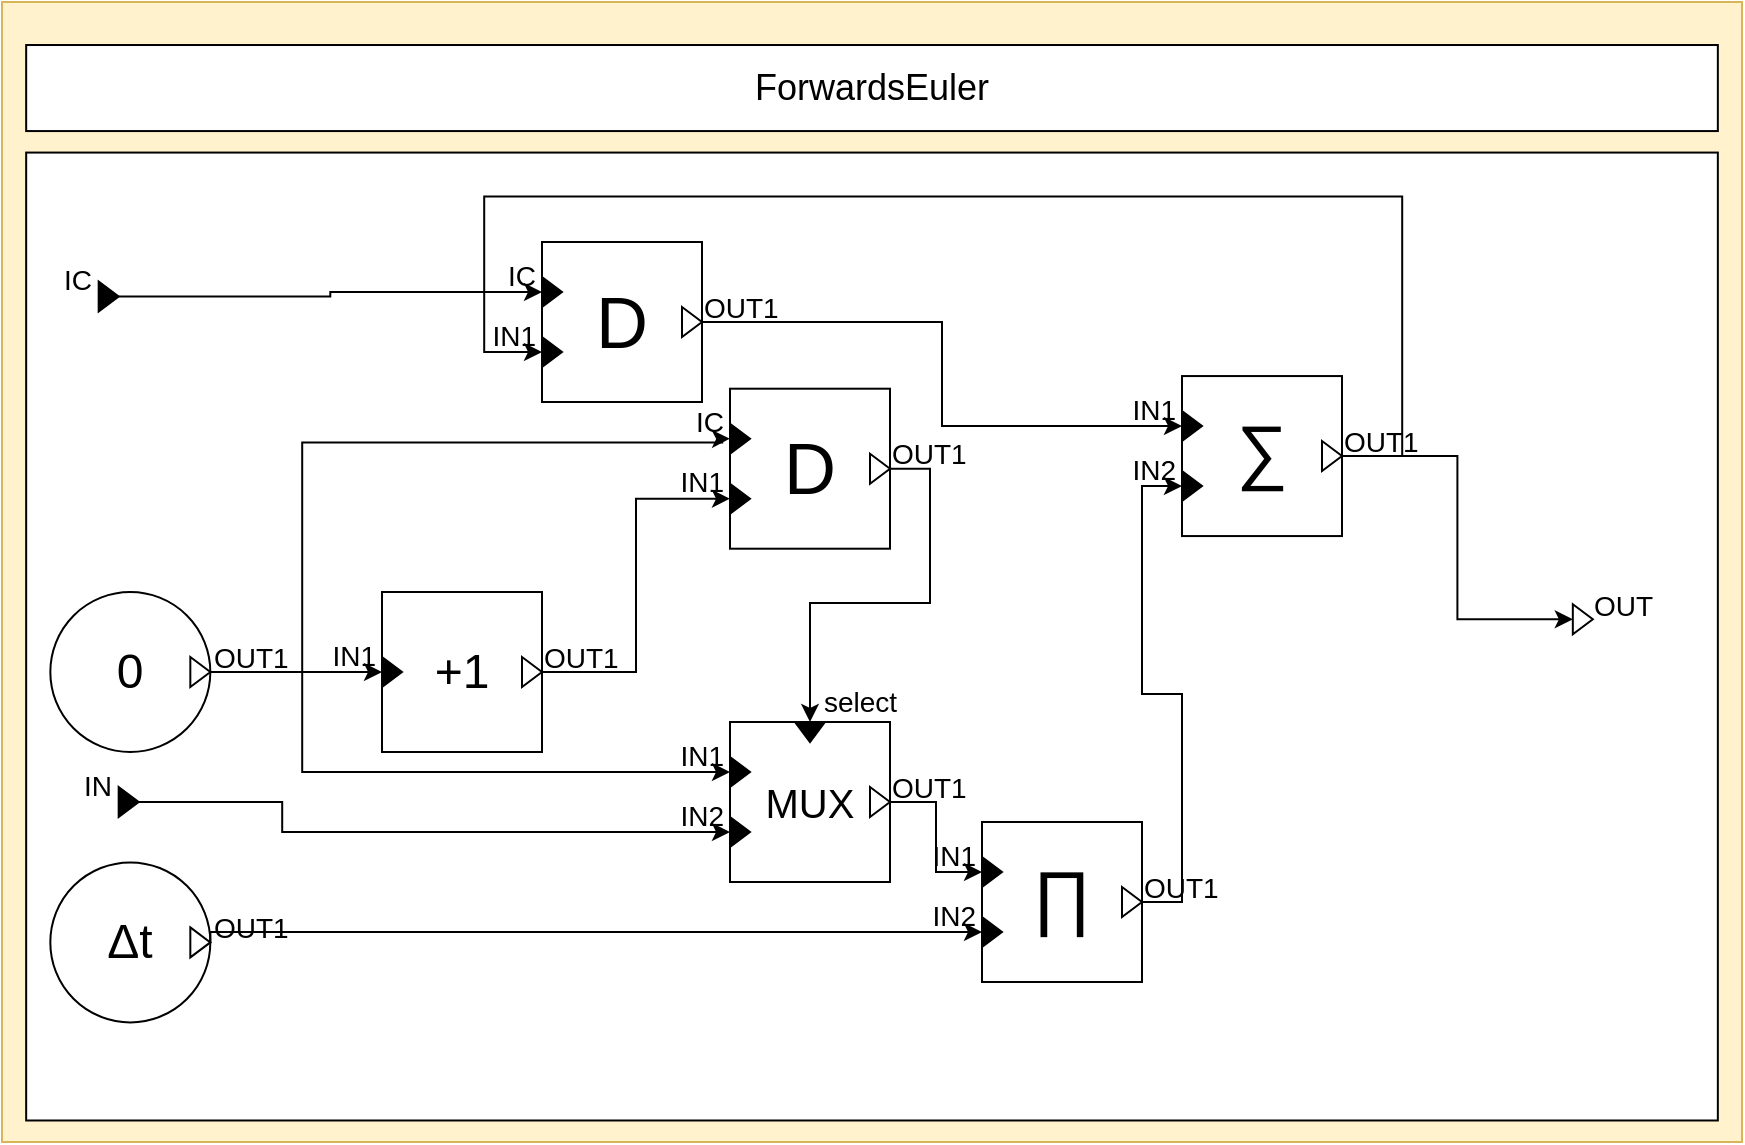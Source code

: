 <mxfile version="24.7.17">
  <diagram name="Page-1" id="kkGQVsVKUBM1ujhqkcZJ">
    <mxGraphModel dx="1434" dy="838" grid="1" gridSize="10" guides="1" tooltips="1" connect="1" arrows="1" fold="1" page="1" pageScale="1" pageWidth="827" pageHeight="1169" math="0" shadow="0">
      <root>
        <mxCell id="0" />
        <mxCell id="1" parent="0" />
        <object label="" placeholders="1" class_name="ForwardsEuler" id="VJJN_RWPSZKce4CWAGm1-210">
          <mxCell style="rounded=0;whiteSpace=wrap;html=1;fillColor=#fff2cc;strokeColor=#d6b656;container=0;connectable=0;allowArrows=0;treeFolding=0;moveCells=0;treeMoving=0;comic=0;rotatable=0;expand=1;autosize=1;resizeWidth=1;resizeHeight=1;metaEdit=1;" vertex="1" parent="1">
            <mxGeometry x="50" y="250" width="870" height="570" as="geometry">
              <mxRectangle x="40" y="400" width="50" height="40" as="alternateBounds" />
            </mxGeometry>
          </mxCell>
        </object>
        <object label="%class_name%" placeholders="1" id="VJJN_RWPSZKce4CWAGm1-211">
          <mxCell style="rounded=0;whiteSpace=wrap;html=1;fillColor=#ffffff;fontSize=18;connectable=0;allowArrows=0;rotatable=0;cloneable=0;deletable=0;" vertex="1" parent="VJJN_RWPSZKce4CWAGm1-210">
            <mxGeometry x="12.083" y="21.509" width="845.833" height="43.019" as="geometry" />
          </mxCell>
        </object>
        <mxCell id="VJJN_RWPSZKce4CWAGm1-212" value="" style="rounded=0;whiteSpace=wrap;html=1;fillColor=#ffffff;connectable=0;allowArrows=0;container=1;collapsible=0;portConstraintRotation=0;rotatable=0;cloneable=0;deletable=0;recursiveResize=0;" vertex="1" parent="VJJN_RWPSZKce4CWAGm1-210">
          <mxGeometry x="12.083" y="75.283" width="845.833" height="483.962" as="geometry">
            <mxRectangle x="10" y="70" width="50" height="40" as="alternateBounds" />
          </mxGeometry>
        </mxCell>
        <mxCell id="VJJN_RWPSZKce4CWAGm1-213" style="edgeStyle=orthogonalEdgeStyle;rounded=0;orthogonalLoop=1;jettySize=auto;html=1;exitX=1;exitY=0.5;exitDx=0;exitDy=0;entryX=0;entryY=0.5;entryDx=0;entryDy=0;" edge="1" parent="VJJN_RWPSZKce4CWAGm1-212" source="VJJN_RWPSZKce4CWAGm1-214" target="VJJN_RWPSZKce4CWAGm1-220">
          <mxGeometry relative="1" as="geometry" />
        </mxCell>
        <object label="%name%" placeholders="1" name="IC" class_name="InputPort" id="VJJN_RWPSZKce4CWAGm1-214">
          <mxCell style="triangle;fontSize=14;points=[[0,0.5],[1,0.5]];allowArrows=0;verticalAlign=middle;horizontal=1;spacingTop=0;align=right;spacingLeft=0;spacingRight=8;html=1;comic=0;treeFolding=0;treeMoving=0;resizable=0;movableLabel=1;spacing=2;aspect=fixed;fillColor=#000000;metaEdit=1;" vertex="1" parent="VJJN_RWPSZKce4CWAGm1-212">
            <mxGeometry x="36.25" y="64.528" width="10" height="15" as="geometry">
              <mxPoint x="-4" y="-8" as="offset" />
            </mxGeometry>
          </mxCell>
        </object>
        <mxCell id="VJJN_RWPSZKce4CWAGm1-277" style="edgeStyle=orthogonalEdgeStyle;rounded=0;orthogonalLoop=1;jettySize=auto;html=1;exitX=1;exitY=0.5;exitDx=0;exitDy=0;exitPerimeter=0;entryX=0;entryY=0.5;entryDx=0;entryDy=0;" edge="1" parent="VJJN_RWPSZKce4CWAGm1-212" source="VJJN_RWPSZKce4CWAGm1-216" target="VJJN_RWPSZKce4CWAGm1-272">
          <mxGeometry relative="1" as="geometry">
            <mxPoint x="337.917" y="314.717" as="targetPoint" />
            <Array as="points">
              <mxPoint x="128" y="325" />
              <mxPoint x="128" y="340" />
            </Array>
          </mxGeometry>
        </mxCell>
        <object label="%name%" placeholders="1" name="IN" class_name="InputPort" id="VJJN_RWPSZKce4CWAGm1-216">
          <mxCell style="triangle;fontSize=14;points=[[1,0.5,0,0,0]];allowArrows=0;verticalAlign=middle;horizontal=1;spacingTop=0;align=right;spacingLeft=0;spacingRight=8;html=1;comic=0;treeFolding=0;treeMoving=0;resizable=0;movableLabel=1;spacing=2;aspect=fixed;fillColor=#000000;metaEdit=1;" vertex="1" parent="VJJN_RWPSZKce4CWAGm1-212">
            <mxGeometry x="46.25" y="317.216" width="10" height="15" as="geometry">
              <mxPoint x="-4" y="-8" as="offset" />
            </mxGeometry>
          </mxCell>
        </object>
        <object label="%name%" placeholders="1" name="OUT" class_name="OutputPort" id="VJJN_RWPSZKce4CWAGm1-217">
          <mxCell style="triangle;fillColor=#ffffff;fontSize=14;points=[[0,0.5],[1,0.5]];allowArrows=0;verticalAlign=middle;horizontal=1;spacingTop=0;align=left;spacingLeft=4;spacingRight=0;html=1;comic=0;treeFolding=0;treeMoving=0;movable=1;resizable=0;rotatable=1;deletable=1;editable=1;connectable=1;movableLabel=1;spacing=2;aspect=fixed;metaEdit=1;" vertex="1" parent="VJJN_RWPSZKce4CWAGm1-212">
            <mxGeometry x="773.333" y="225.849" width="10" height="15" as="geometry">
              <mxPoint x="5" y="-7" as="offset" />
            </mxGeometry>
          </mxCell>
        </object>
        <object label="%symbol%" placeholders="1" symbol="D" class_name="DelayBlock" block_name="" id="VJJN_RWPSZKce4CWAGm1-218">
          <mxCell style="whiteSpace=wrap;html=1;aspect=fixed;comic=0;fillColor=#FFFFFF;fontSize=36;align=center;resizable=0;container=1;collapsible=0;points=[];allowArrows=0;metaEdit=1;connectable=0;" vertex="1" parent="VJJN_RWPSZKce4CWAGm1-212">
            <mxGeometry x="257.917" y="44.715" width="80" height="80" as="geometry" />
          </mxCell>
        </object>
        <object label="%name%" placeholders="1" name="OUT1" class_name="OutputPort" id="VJJN_RWPSZKce4CWAGm1-219">
          <mxCell style="triangle;fillColor=#ffffff;fontSize=14;points=[[1,0.5]];allowArrows=0;verticalAlign=middle;horizontal=1;spacingTop=0;align=left;spacingLeft=4;spacingRight=0;html=1;comic=0;treeFolding=0;treeMoving=0;movable=1;resizable=0;rotatable=1;deletable=1;editable=1;connectable=1;movableLabel=1;spacing=2;aspect=fixed;metaEdit=1;" vertex="1" parent="VJJN_RWPSZKce4CWAGm1-218">
            <mxGeometry x="70" y="32.5" width="10" height="15" as="geometry">
              <mxPoint x="5" y="-7" as="offset" />
            </mxGeometry>
          </mxCell>
        </object>
        <object label="%name%" placeholders="1" name="IC" class_name="InputPort" id="VJJN_RWPSZKce4CWAGm1-220">
          <mxCell style="triangle;fontSize=14;points=[[0,0.5]];allowArrows=0;verticalAlign=middle;horizontal=1;spacingTop=0;align=right;spacingLeft=0;spacingRight=8;html=1;comic=0;treeFolding=0;treeMoving=0;resizable=0;movableLabel=1;spacing=2;aspect=fixed;fillColor=#000000;metaEdit=1;" vertex="1" parent="VJJN_RWPSZKce4CWAGm1-218">
            <mxGeometry y="17.5" width="10" height="15" as="geometry">
              <mxPoint x="-4" y="-8" as="offset" />
            </mxGeometry>
          </mxCell>
        </object>
        <object label="%name%" placeholders="1" name="IN1" class_name="InputPort" id="VJJN_RWPSZKce4CWAGm1-221">
          <mxCell style="triangle;fontSize=14;points=[[0,0.5]];allowArrows=0;verticalAlign=middle;horizontal=1;spacingTop=0;align=right;spacingLeft=0;spacingRight=8;html=1;comic=0;treeFolding=0;treeMoving=0;resizable=0;movableLabel=1;spacing=2;aspect=fixed;fillColor=#000000;metaEdit=1;" vertex="1" parent="VJJN_RWPSZKce4CWAGm1-218">
            <mxGeometry y="47.5" width="10" height="15" as="geometry">
              <mxPoint x="-4" y="-8" as="offset" />
            </mxGeometry>
          </mxCell>
        </object>
        <object label="%symbol%" placeholders="1" block_name="" class_name="DeltaTBlock" symbol="&amp;#916;t" id="VJJN_RWPSZKce4CWAGm1-222">
          <mxCell style="ellipse;whiteSpace=wrap;html=1;comic=0;fillColor=#ffffff;fontSize=24;align=center;allowArrows=0;connectable=0;container=1;collapsible=0;recursiveResize=1;direction=west;resizable=0;metaEdit=1;" vertex="1" parent="VJJN_RWPSZKce4CWAGm1-212">
            <mxGeometry x="12.083" y="354.906" width="80" height="80" as="geometry" />
          </mxCell>
        </object>
        <object label="%name%" placeholders="1" name="OUT1" class_name="OutputPort" id="VJJN_RWPSZKce4CWAGm1-223">
          <mxCell style="triangle;fillColor=#ffffff;fontSize=14;points=[[1,0.5]];allowArrows=0;verticalAlign=middle;horizontal=1;spacingTop=0;align=left;spacingLeft=4;spacingRight=0;html=1;comic=0;treeFolding=0;treeMoving=0;movable=1;resizable=0;rotatable=1;deletable=1;editable=1;connectable=1;movableLabel=1;spacing=2;aspect=fixed;metaEdit=1;" vertex="1" parent="VJJN_RWPSZKce4CWAGm1-222">
            <mxGeometry x="70" y="32.5" width="10" height="15" as="geometry">
              <mxPoint x="6" y="-7" as="offset" />
            </mxGeometry>
          </mxCell>
        </object>
        <object label="%value%" placeholders="1" value="0" block_name="" class_name="ConstantBlock" id="VJJN_RWPSZKce4CWAGm1-228">
          <mxCell style="ellipse;whiteSpace=wrap;html=1;comic=0;fillColor=#ffffff;fontSize=24;align=center;allowArrows=0;connectable=0;container=1;collapsible=0;recursiveResize=1;direction=west;resizable=0;metaEdit=1;" vertex="1" parent="VJJN_RWPSZKce4CWAGm1-212">
            <mxGeometry x="12.083" y="219.714" width="80" height="80" as="geometry" />
          </mxCell>
        </object>
        <object label="%name%" placeholders="1" name="OUT1" class_name="OutputPort" id="VJJN_RWPSZKce4CWAGm1-229">
          <mxCell style="triangle;fillColor=#ffffff;fontSize=14;points=[[1,0.5]];allowArrows=0;verticalAlign=middle;horizontal=1;spacingTop=0;align=left;spacingLeft=4;spacingRight=0;html=1;comic=0;treeFolding=0;treeMoving=0;movable=1;resizable=0;rotatable=1;deletable=1;editable=1;connectable=1;movableLabel=1;spacing=2;aspect=fixed;metaEdit=1;" vertex="1" parent="VJJN_RWPSZKce4CWAGm1-228">
            <mxGeometry x="70" y="32.5" width="10" height="15" as="geometry">
              <mxPoint x="6" y="-7" as="offset" />
            </mxGeometry>
          </mxCell>
        </object>
        <object label="%symbol%" placeholders="1" symbol="&amp;prod;" class_name="ProductBlock" block_name="" numberOfInputs="2" id="VJJN_RWPSZKce4CWAGm1-231">
          <mxCell style="whiteSpace=wrap;html=1;aspect=fixed;comic=0;fillColor=#FFFFFF;fontSize=36;align=center;resizable=0;container=1;collapsible=0;points=[];allowArrows=0;spacingTop=-6;metaEdit=1;connectable=0;" vertex="1" parent="VJJN_RWPSZKce4CWAGm1-212">
            <mxGeometry x="477.917" y="334.713" width="80" height="80" as="geometry" />
          </mxCell>
        </object>
        <object label="%name%" placeholders="1" name="OUT1" class_name="OutputPort" id="VJJN_RWPSZKce4CWAGm1-232">
          <mxCell style="triangle;fillColor=#ffffff;fontSize=14;points=[[1,0.5]];allowArrows=0;verticalAlign=middle;horizontal=1;spacingTop=0;align=left;spacingLeft=4;spacingRight=0;html=1;comic=0;treeFolding=0;treeMoving=0;movable=1;resizable=0;rotatable=1;deletable=1;editable=1;connectable=1;movableLabel=1;spacing=2;aspect=fixed;metaEdit=1;" vertex="1" parent="VJJN_RWPSZKce4CWAGm1-231">
            <mxGeometry x="70" y="32.5" width="10" height="15" as="geometry">
              <mxPoint x="5" y="-7" as="offset" />
            </mxGeometry>
          </mxCell>
        </object>
        <object label="%name%" placeholders="1" name="IN1" class_name="InputPort" id="VJJN_RWPSZKce4CWAGm1-233">
          <mxCell style="triangle;fontSize=14;points=[[0,0.5]];allowArrows=0;verticalAlign=middle;horizontal=1;spacingTop=0;align=right;spacingLeft=0;spacingRight=8;html=1;comic=0;treeFolding=0;treeMoving=0;resizable=0;movableLabel=1;spacing=2;aspect=fixed;fillColor=#000000;metaEdit=1;" vertex="1" parent="VJJN_RWPSZKce4CWAGm1-231">
            <mxGeometry y="17.5" width="10" height="15" as="geometry">
              <mxPoint x="-4" y="-8" as="offset" />
            </mxGeometry>
          </mxCell>
        </object>
        <object label="%name%" placeholders="1" name="IN2" class_name="InputPort" id="VJJN_RWPSZKce4CWAGm1-234">
          <mxCell style="triangle;fontSize=14;points=[[0,0.5]];allowArrows=0;verticalAlign=middle;horizontal=1;spacingTop=0;align=right;spacingLeft=0;spacingRight=8;html=1;comic=0;treeFolding=0;treeMoving=0;resizable=0;movableLabel=1;spacing=2;aspect=fixed;fillColor=#000000;metaEdit=1;" vertex="1" parent="VJJN_RWPSZKce4CWAGm1-231">
            <mxGeometry y="47.5" width="10" height="15" as="geometry">
              <mxPoint x="-4" y="-8" as="offset" />
            </mxGeometry>
          </mxCell>
        </object>
        <mxCell id="VJJN_RWPSZKce4CWAGm1-236" style="edgeStyle=orthogonalEdgeStyle;rounded=0;orthogonalLoop=1;jettySize=auto;html=1;exitX=1;exitY=0.5;exitDx=0;exitDy=0;entryX=0;entryY=0.5;entryDx=0;entryDy=0;" edge="1" parent="VJJN_RWPSZKce4CWAGm1-212" source="VJJN_RWPSZKce4CWAGm1-223" target="VJJN_RWPSZKce4CWAGm1-234">
          <mxGeometry relative="1" as="geometry">
            <Array as="points">
              <mxPoint x="92" y="390" />
            </Array>
          </mxGeometry>
        </mxCell>
        <object label="%symbol%" placeholders="1" symbol="&amp;sum;" class_name="AdderBlock" block_name="" numberOfInputs="2" id="VJJN_RWPSZKce4CWAGm1-237">
          <mxCell style="whiteSpace=wrap;html=1;aspect=fixed;comic=0;fillColor=#FFFFFF;fontSize=36;align=center;resizable=0;container=1;collapsible=0;points=[];allowArrows=0;spacingTop=-6;metaEdit=1;connectable=0;" vertex="1" parent="VJJN_RWPSZKce4CWAGm1-212">
            <mxGeometry x="577.917" y="111.748" width="80" height="80" as="geometry" />
          </mxCell>
        </object>
        <object label="%name%" placeholders="1" name="OUT1" class_name="OutputPort" id="VJJN_RWPSZKce4CWAGm1-238">
          <mxCell style="triangle;fillColor=#ffffff;fontSize=14;points=[[1,0.5]];allowArrows=0;verticalAlign=middle;horizontal=1;spacingTop=0;align=left;spacingLeft=4;spacingRight=0;html=1;comic=0;treeFolding=0;treeMoving=0;movable=1;resizable=0;rotatable=1;deletable=1;editable=1;connectable=1;movableLabel=1;spacing=2;aspect=fixed;metaEdit=1;" vertex="1" parent="VJJN_RWPSZKce4CWAGm1-237">
            <mxGeometry x="70" y="32.5" width="10" height="15" as="geometry">
              <mxPoint x="5" y="-7" as="offset" />
            </mxGeometry>
          </mxCell>
        </object>
        <object label="%name%" placeholders="1" name="IN1" class_name="InputPort" id="VJJN_RWPSZKce4CWAGm1-239">
          <mxCell style="triangle;fontSize=14;points=[[0,0.5]];allowArrows=0;verticalAlign=middle;horizontal=1;spacingTop=0;align=right;spacingLeft=0;spacingRight=8;html=1;comic=0;treeFolding=0;treeMoving=0;resizable=0;movableLabel=1;spacing=2;aspect=fixed;fillColor=#000000;metaEdit=1;" vertex="1" parent="VJJN_RWPSZKce4CWAGm1-237">
            <mxGeometry y="17.5" width="10" height="15" as="geometry">
              <mxPoint x="-4" y="-8" as="offset" />
            </mxGeometry>
          </mxCell>
        </object>
        <object label="%name%" placeholders="1" name="IN2" class_name="InputPort" id="VJJN_RWPSZKce4CWAGm1-240">
          <mxCell style="triangle;fontSize=14;points=[[0,0.5]];allowArrows=0;verticalAlign=middle;horizontal=1;spacingTop=0;align=right;spacingLeft=0;spacingRight=8;html=1;comic=0;treeFolding=0;treeMoving=0;resizable=0;movableLabel=1;spacing=2;aspect=fixed;fillColor=#000000;metaEdit=1;" vertex="1" parent="VJJN_RWPSZKce4CWAGm1-237">
            <mxGeometry y="47.5" width="10" height="15" as="geometry">
              <mxPoint x="-4" y="-8" as="offset" />
            </mxGeometry>
          </mxCell>
        </object>
        <mxCell id="VJJN_RWPSZKce4CWAGm1-241" style="edgeStyle=orthogonalEdgeStyle;rounded=0;orthogonalLoop=1;jettySize=auto;html=1;exitX=1;exitY=0.5;exitDx=0;exitDy=0;entryX=0;entryY=0.5;entryDx=0;entryDy=0;" edge="1" parent="VJJN_RWPSZKce4CWAGm1-212" source="VJJN_RWPSZKce4CWAGm1-232" target="VJJN_RWPSZKce4CWAGm1-240">
          <mxGeometry relative="1" as="geometry" />
        </mxCell>
        <mxCell id="VJJN_RWPSZKce4CWAGm1-242" style="edgeStyle=orthogonalEdgeStyle;rounded=0;orthogonalLoop=1;jettySize=auto;html=1;exitX=1;exitY=0.5;exitDx=0;exitDy=0;entryX=0;entryY=0.5;entryDx=0;entryDy=0;" edge="1" parent="VJJN_RWPSZKce4CWAGm1-212" source="VJJN_RWPSZKce4CWAGm1-219" target="VJJN_RWPSZKce4CWAGm1-239">
          <mxGeometry relative="1" as="geometry" />
        </mxCell>
        <mxCell id="VJJN_RWPSZKce4CWAGm1-243" style="edgeStyle=orthogonalEdgeStyle;rounded=0;orthogonalLoop=1;jettySize=auto;html=1;exitX=1;exitY=0.5;exitDx=0;exitDy=0;entryX=0;entryY=0.5;entryDx=0;entryDy=0;" edge="1" parent="VJJN_RWPSZKce4CWAGm1-212" source="VJJN_RWPSZKce4CWAGm1-238" target="VJJN_RWPSZKce4CWAGm1-221">
          <mxGeometry relative="1" as="geometry">
            <Array as="points">
              <mxPoint x="688" y="152" />
              <mxPoint x="688" y="22" />
              <mxPoint x="229" y="22" />
              <mxPoint x="229" y="100" />
            </Array>
          </mxGeometry>
        </mxCell>
        <mxCell id="VJJN_RWPSZKce4CWAGm1-244" style="edgeStyle=orthogonalEdgeStyle;rounded=0;orthogonalLoop=1;jettySize=auto;html=1;exitX=1;exitY=0.5;exitDx=0;exitDy=0;entryX=0;entryY=0.5;entryDx=0;entryDy=0;" edge="1" parent="VJJN_RWPSZKce4CWAGm1-212" source="VJJN_RWPSZKce4CWAGm1-238" target="VJJN_RWPSZKce4CWAGm1-217">
          <mxGeometry relative="1" as="geometry" />
        </mxCell>
        <object label="%symbol%" placeholders="1" symbol="MUX" class_name="MultiplexerBlock" block_name="" id="VJJN_RWPSZKce4CWAGm1-269">
          <mxCell style="whiteSpace=wrap;html=1;aspect=fixed;comic=0;fillColor=#FFFFFF;fontSize=20;align=center;resizable=0;container=1;collapsible=0;points=[];allowArrows=0;metaEdit=1;connectable=0;" vertex="1" parent="VJJN_RWPSZKce4CWAGm1-212">
            <mxGeometry x="351.917" y="284.717" width="80" height="80" as="geometry" />
          </mxCell>
        </object>
        <object label="%name%" placeholders="1" name="OUT1" class_name="OutputPort" id="VJJN_RWPSZKce4CWAGm1-270">
          <mxCell style="triangle;fillColor=#ffffff;fontSize=14;points=[[1,0.5]];allowArrows=0;verticalAlign=middle;horizontal=1;spacingTop=0;align=left;spacingLeft=4;spacingRight=0;html=1;comic=0;treeFolding=0;treeMoving=0;movable=1;resizable=0;rotatable=1;deletable=1;editable=1;connectable=1;movableLabel=1;spacing=2;aspect=fixed;metaEdit=1;" vertex="1" parent="VJJN_RWPSZKce4CWAGm1-269">
            <mxGeometry x="70" y="32.5" width="10" height="15" as="geometry">
              <mxPoint x="5" y="-7" as="offset" />
            </mxGeometry>
          </mxCell>
        </object>
        <object label="%name%" placeholders="1" name="IN1" class_name="InputPort" id="VJJN_RWPSZKce4CWAGm1-271">
          <mxCell style="triangle;fontSize=14;points=[[0,0.5]];allowArrows=0;verticalAlign=middle;horizontal=1;spacingTop=0;align=right;spacingLeft=0;spacingRight=8;html=1;comic=0;treeFolding=0;treeMoving=0;resizable=0;movableLabel=1;spacing=2;aspect=fixed;fillColor=#000000;metaEdit=1;" vertex="1" parent="VJJN_RWPSZKce4CWAGm1-269">
            <mxGeometry y="17.5" width="10" height="15" as="geometry">
              <mxPoint x="-4" y="-8" as="offset" />
            </mxGeometry>
          </mxCell>
        </object>
        <object label="%name%" placeholders="1" name="IN2" class_name="InputPort" id="VJJN_RWPSZKce4CWAGm1-272">
          <mxCell style="triangle;fontSize=14;points=[[0,0.5]];allowArrows=0;verticalAlign=middle;horizontal=1;spacingTop=0;align=right;spacingLeft=0;spacingRight=8;html=1;comic=0;treeFolding=0;treeMoving=0;resizable=0;movableLabel=1;spacing=2;aspect=fixed;fillColor=#000000;metaEdit=1;" vertex="1" parent="VJJN_RWPSZKce4CWAGm1-269">
            <mxGeometry y="47.5" width="10" height="15" as="geometry">
              <mxPoint x="-4" y="-8" as="offset" />
            </mxGeometry>
          </mxCell>
        </object>
        <object label="%name%" placeholders="1" name="select" class_name="InputPort" id="VJJN_RWPSZKce4CWAGm1-273">
          <mxCell style="triangle;fontSize=14;points=[[0,0.5]];allowArrows=0;verticalAlign=middle;horizontal=1;spacingTop=0;align=left;spacingLeft=2;spacingRight=0;html=1;comic=0;treeFolding=0;treeMoving=0;resizable=0;movableLabel=1;spacing=2;aspect=fixed;fillColor=#000000;direction=south;metaEdit=1;" vertex="1" parent="VJJN_RWPSZKce4CWAGm1-269">
            <mxGeometry x="32.5" width="15" height="10" as="geometry">
              <mxPoint x="10" y="-15" as="offset" />
            </mxGeometry>
          </mxCell>
        </object>
        <mxCell id="VJJN_RWPSZKce4CWAGm1-276" style="edgeStyle=orthogonalEdgeStyle;rounded=0;orthogonalLoop=1;jettySize=auto;html=1;exitX=1;exitY=0.5;exitDx=0;exitDy=0;entryX=0;entryY=0.5;entryDx=0;entryDy=0;" edge="1" parent="VJJN_RWPSZKce4CWAGm1-212" source="VJJN_RWPSZKce4CWAGm1-229" target="VJJN_RWPSZKce4CWAGm1-271">
          <mxGeometry relative="1" as="geometry">
            <Array as="points">
              <mxPoint x="138" y="260" />
              <mxPoint x="138" y="310" />
            </Array>
          </mxGeometry>
        </mxCell>
        <mxCell id="VJJN_RWPSZKce4CWAGm1-278" style="edgeStyle=orthogonalEdgeStyle;rounded=0;orthogonalLoop=1;jettySize=auto;html=1;exitX=1;exitY=0.5;exitDx=0;exitDy=0;entryX=0;entryY=0.5;entryDx=0;entryDy=0;" edge="1" parent="VJJN_RWPSZKce4CWAGm1-212" source="VJJN_RWPSZKce4CWAGm1-270" target="VJJN_RWPSZKce4CWAGm1-233">
          <mxGeometry relative="1" as="geometry" />
        </mxCell>
        <object label="%symbol%" placeholders="1" symbol="+1" class_name="AddOneBlock" block_name="" id="VJJN_RWPSZKce4CWAGm1-279">
          <mxCell style="whiteSpace=wrap;html=1;aspect=fixed;comic=0;fontSize=24;align=center;resizable=0;container=1;collapsible=0;points=[];allowArrows=0;metaEdit=1;connectable=0;" vertex="1" parent="VJJN_RWPSZKce4CWAGm1-212">
            <mxGeometry x="177.917" y="219.717" width="80" height="80" as="geometry" />
          </mxCell>
        </object>
        <object label="%name%" placeholders="1" name="OUT1" class_name="OutputPort" id="VJJN_RWPSZKce4CWAGm1-280">
          <mxCell style="triangle;fillColor=#ffffff;fontSize=14;points=[[1,0.5]];allowArrows=0;verticalAlign=middle;horizontal=1;spacingTop=0;align=left;spacingLeft=4;spacingRight=0;html=1;comic=0;treeFolding=0;treeMoving=0;movable=1;resizable=0;rotatable=1;deletable=1;editable=1;connectable=1;movableLabel=1;spacing=2;aspect=fixed;metaEdit=1;" vertex="1" parent="VJJN_RWPSZKce4CWAGm1-279">
            <mxGeometry x="70" y="32.5" width="10" height="15" as="geometry">
              <mxPoint x="5" y="-7" as="offset" />
            </mxGeometry>
          </mxCell>
        </object>
        <object label="%name%" placeholders="1" name="IN1" class_name="InputPort" id="VJJN_RWPSZKce4CWAGm1-281">
          <mxCell style="triangle;fontSize=14;points=[[0,0.5]];allowArrows=0;verticalAlign=middle;horizontal=1;spacingTop=0;align=right;spacingLeft=0;spacingRight=8;html=1;comic=0;treeFolding=0;treeMoving=0;resizable=0;movableLabel=1;spacing=2;aspect=fixed;fillColor=#000000;metaEdit=1;" vertex="1" parent="VJJN_RWPSZKce4CWAGm1-279">
            <mxGeometry y="32.5" width="10" height="15" as="geometry">
              <mxPoint x="-4" y="-8" as="offset" />
            </mxGeometry>
          </mxCell>
        </object>
        <mxCell id="VJJN_RWPSZKce4CWAGm1-282" style="edgeStyle=orthogonalEdgeStyle;rounded=0;orthogonalLoop=1;jettySize=auto;html=1;exitX=1;exitY=0.5;exitDx=0;exitDy=0;entryX=0;entryY=0.5;entryDx=0;entryDy=0;" edge="1" parent="VJJN_RWPSZKce4CWAGm1-212" source="VJJN_RWPSZKce4CWAGm1-229" target="VJJN_RWPSZKce4CWAGm1-281">
          <mxGeometry relative="1" as="geometry" />
        </mxCell>
        <object label="%symbol%" placeholders="1" symbol="D" class_name="DelayBlock" block_name="" id="VJJN_RWPSZKce4CWAGm1-283">
          <mxCell style="whiteSpace=wrap;html=1;aspect=fixed;comic=0;fillColor=#FFFFFF;fontSize=36;align=center;resizable=0;container=1;collapsible=0;points=[];allowArrows=0;metaEdit=1;connectable=0;" vertex="1" parent="VJJN_RWPSZKce4CWAGm1-212">
            <mxGeometry x="351.917" y="118.067" width="80" height="80" as="geometry" />
          </mxCell>
        </object>
        <object label="%name%" placeholders="1" name="OUT1" class_name="OutputPort" id="VJJN_RWPSZKce4CWAGm1-284">
          <mxCell style="triangle;fillColor=#ffffff;fontSize=14;points=[[1,0.5]];allowArrows=0;verticalAlign=middle;horizontal=1;spacingTop=0;align=left;spacingLeft=4;spacingRight=0;html=1;comic=0;treeFolding=0;treeMoving=0;movable=1;resizable=0;rotatable=1;deletable=1;editable=1;connectable=1;movableLabel=1;spacing=2;aspect=fixed;metaEdit=1;" vertex="1" parent="VJJN_RWPSZKce4CWAGm1-283">
            <mxGeometry x="70" y="32.5" width="10" height="15" as="geometry">
              <mxPoint x="5" y="-7" as="offset" />
            </mxGeometry>
          </mxCell>
        </object>
        <object label="%name%" placeholders="1" name="IC" class_name="InputPort" id="VJJN_RWPSZKce4CWAGm1-285">
          <mxCell style="triangle;fontSize=14;points=[[0,0.5]];allowArrows=0;verticalAlign=middle;horizontal=1;spacingTop=0;align=right;spacingLeft=0;spacingRight=8;html=1;comic=0;treeFolding=0;treeMoving=0;resizable=0;movableLabel=1;spacing=2;aspect=fixed;fillColor=#000000;metaEdit=1;" vertex="1" parent="VJJN_RWPSZKce4CWAGm1-283">
            <mxGeometry y="17.5" width="10" height="15" as="geometry">
              <mxPoint x="-4" y="-8" as="offset" />
            </mxGeometry>
          </mxCell>
        </object>
        <object label="%name%" placeholders="1" name="IN1" class_name="InputPort" id="VJJN_RWPSZKce4CWAGm1-286">
          <mxCell style="triangle;fontSize=14;points=[[0,0.5]];allowArrows=0;verticalAlign=middle;horizontal=1;spacingTop=0;align=right;spacingLeft=0;spacingRight=8;html=1;comic=0;treeFolding=0;treeMoving=0;resizable=0;movableLabel=1;spacing=2;aspect=fixed;fillColor=#000000;metaEdit=1;" vertex="1" parent="VJJN_RWPSZKce4CWAGm1-283">
            <mxGeometry y="47.5" width="10" height="15" as="geometry">
              <mxPoint x="-4" y="-8" as="offset" />
            </mxGeometry>
          </mxCell>
        </object>
        <mxCell id="VJJN_RWPSZKce4CWAGm1-287" style="edgeStyle=orthogonalEdgeStyle;rounded=0;orthogonalLoop=1;jettySize=auto;html=1;exitX=1;exitY=0.5;exitDx=0;exitDy=0;entryX=0;entryY=0.5;entryDx=0;entryDy=0;" edge="1" parent="VJJN_RWPSZKce4CWAGm1-212" source="VJJN_RWPSZKce4CWAGm1-280" target="VJJN_RWPSZKce4CWAGm1-286">
          <mxGeometry relative="1" as="geometry" />
        </mxCell>
        <mxCell id="VJJN_RWPSZKce4CWAGm1-288" style="edgeStyle=orthogonalEdgeStyle;rounded=0;orthogonalLoop=1;jettySize=auto;html=1;exitX=1;exitY=0.5;exitDx=0;exitDy=0;entryX=0;entryY=0.5;entryDx=0;entryDy=0;" edge="1" parent="VJJN_RWPSZKce4CWAGm1-212" source="VJJN_RWPSZKce4CWAGm1-229" target="VJJN_RWPSZKce4CWAGm1-285">
          <mxGeometry relative="1" as="geometry">
            <Array as="points">
              <mxPoint x="138" y="260" />
              <mxPoint x="138" y="145" />
              <mxPoint x="348" y="145" />
              <mxPoint x="348" y="143" />
            </Array>
          </mxGeometry>
        </mxCell>
        <mxCell id="VJJN_RWPSZKce4CWAGm1-289" style="edgeStyle=orthogonalEdgeStyle;rounded=0;orthogonalLoop=1;jettySize=auto;html=1;exitX=1;exitY=0.5;exitDx=0;exitDy=0;entryX=0;entryY=0.5;entryDx=0;entryDy=0;" edge="1" parent="VJJN_RWPSZKce4CWAGm1-212" source="VJJN_RWPSZKce4CWAGm1-284" target="VJJN_RWPSZKce4CWAGm1-273">
          <mxGeometry relative="1" as="geometry" />
        </mxCell>
      </root>
    </mxGraphModel>
  </diagram>
</mxfile>
